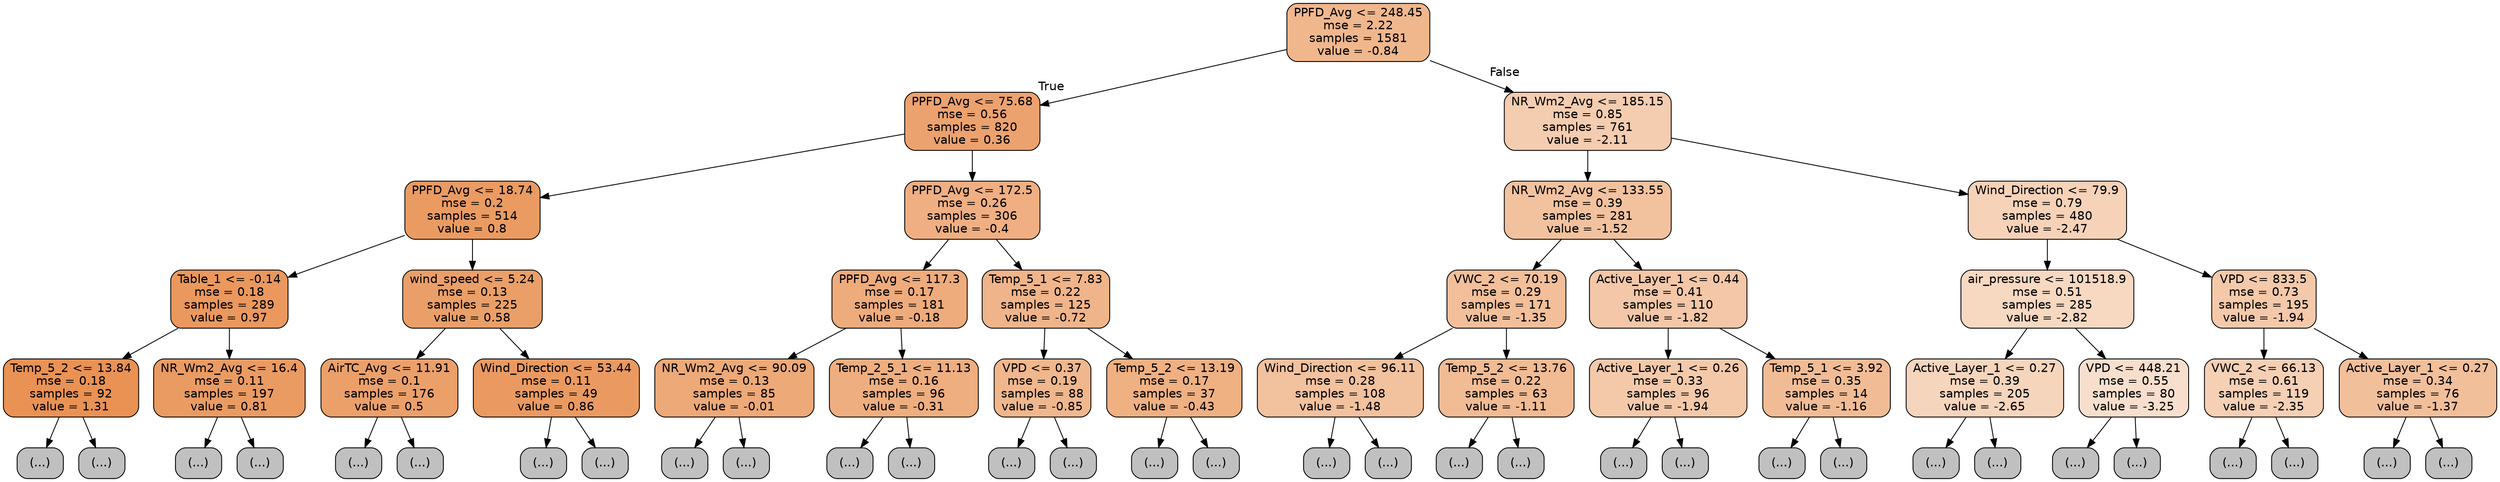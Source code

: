 digraph Tree {
node [shape=box, style="filled, rounded", color="black", fontname=helvetica] ;
edge [fontname=helvetica] ;
0 [label="PPFD_Avg <= 248.45\nmse = 2.22\nsamples = 1581\nvalue = -0.84", fillcolor="#f0b78d"] ;
1 [label="PPFD_Avg <= 75.68\nmse = 0.56\nsamples = 820\nvalue = 0.36", fillcolor="#eca26e"] ;
0 -> 1 [labeldistance=2.5, labelangle=45, headlabel="True"] ;
2 [label="PPFD_Avg <= 18.74\nmse = 0.2\nsamples = 514\nvalue = 0.8", fillcolor="#ea9b62"] ;
1 -> 2 ;
3 [label="Table_1 <= -0.14\nmse = 0.18\nsamples = 289\nvalue = 0.97", fillcolor="#ea985d"] ;
2 -> 3 ;
4 [label="Temp_5_2 <= 13.84\nmse = 0.18\nsamples = 92\nvalue = 1.31", fillcolor="#e99254"] ;
3 -> 4 ;
5 [label="(...)", fillcolor="#C0C0C0"] ;
4 -> 5 ;
186 [label="(...)", fillcolor="#C0C0C0"] ;
4 -> 186 ;
187 [label="NR_Wm2_Avg <= 16.4\nmse = 0.11\nsamples = 197\nvalue = 0.81", fillcolor="#ea9b62"] ;
3 -> 187 ;
188 [label="(...)", fillcolor="#C0C0C0"] ;
187 -> 188 ;
573 [label="(...)", fillcolor="#C0C0C0"] ;
187 -> 573 ;
580 [label="wind_speed <= 5.24\nmse = 0.13\nsamples = 225\nvalue = 0.58", fillcolor="#eb9f68"] ;
2 -> 580 ;
581 [label="AirTC_Avg <= 11.91\nmse = 0.1\nsamples = 176\nvalue = 0.5", fillcolor="#eba06a"] ;
580 -> 581 ;
582 [label="(...)", fillcolor="#C0C0C0"] ;
581 -> 582 ;
847 [label="(...)", fillcolor="#C0C0C0"] ;
581 -> 847 ;
932 [label="Wind_Direction <= 53.44\nmse = 0.11\nsamples = 49\nvalue = 0.86", fillcolor="#ea9a60"] ;
580 -> 932 ;
933 [label="(...)", fillcolor="#C0C0C0"] ;
932 -> 933 ;
982 [label="(...)", fillcolor="#C0C0C0"] ;
932 -> 982 ;
1029 [label="PPFD_Avg <= 172.5\nmse = 0.26\nsamples = 306\nvalue = -0.4", fillcolor="#efaf82"] ;
1 -> 1029 ;
1030 [label="PPFD_Avg <= 117.3\nmse = 0.17\nsamples = 181\nvalue = -0.18", fillcolor="#eeab7c"] ;
1029 -> 1030 ;
1031 [label="NR_Wm2_Avg <= 90.09\nmse = 0.13\nsamples = 85\nvalue = -0.01", fillcolor="#eda977"] ;
1030 -> 1031 ;
1032 [label="(...)", fillcolor="#C0C0C0"] ;
1031 -> 1032 ;
1199 [label="(...)", fillcolor="#C0C0C0"] ;
1031 -> 1199 ;
1200 [label="Temp_2_5_1 <= 11.13\nmse = 0.16\nsamples = 96\nvalue = -0.31", fillcolor="#eeae7f"] ;
1030 -> 1200 ;
1201 [label="(...)", fillcolor="#C0C0C0"] ;
1200 -> 1201 ;
1380 [label="(...)", fillcolor="#C0C0C0"] ;
1200 -> 1380 ;
1391 [label="Temp_5_1 <= 7.83\nmse = 0.22\nsamples = 125\nvalue = -0.72", fillcolor="#f0b48a"] ;
1029 -> 1391 ;
1392 [label="VPD <= 0.37\nmse = 0.19\nsamples = 88\nvalue = -0.85", fillcolor="#f0b78d"] ;
1391 -> 1392 ;
1393 [label="(...)", fillcolor="#C0C0C0"] ;
1392 -> 1393 ;
1424 [label="(...)", fillcolor="#C0C0C0"] ;
1392 -> 1424 ;
1567 [label="Temp_5_2 <= 13.19\nmse = 0.17\nsamples = 37\nvalue = -0.43", fillcolor="#efb082"] ;
1391 -> 1567 ;
1568 [label="(...)", fillcolor="#C0C0C0"] ;
1567 -> 1568 ;
1623 [label="(...)", fillcolor="#C0C0C0"] ;
1567 -> 1623 ;
1640 [label="NR_Wm2_Avg <= 185.15\nmse = 0.85\nsamples = 761\nvalue = -2.11", fillcolor="#f4ccaf"] ;
0 -> 1640 [labeldistance=2.5, labelangle=-45, headlabel="False"] ;
1641 [label="NR_Wm2_Avg <= 133.55\nmse = 0.39\nsamples = 281\nvalue = -1.52", fillcolor="#f2c29f"] ;
1640 -> 1641 ;
1642 [label="VWC_2 <= 70.19\nmse = 0.29\nsamples = 171\nvalue = -1.35", fillcolor="#f2bf9a"] ;
1641 -> 1642 ;
1643 [label="Wind_Direction <= 96.11\nmse = 0.28\nsamples = 108\nvalue = -1.48", fillcolor="#f2c19e"] ;
1642 -> 1643 ;
1644 [label="(...)", fillcolor="#C0C0C0"] ;
1643 -> 1644 ;
1811 [label="(...)", fillcolor="#C0C0C0"] ;
1643 -> 1811 ;
1858 [label="Temp_5_2 <= 13.76\nmse = 0.22\nsamples = 63\nvalue = -1.11", fillcolor="#f1bb94"] ;
1642 -> 1858 ;
1859 [label="(...)", fillcolor="#C0C0C0"] ;
1858 -> 1859 ;
1980 [label="(...)", fillcolor="#C0C0C0"] ;
1858 -> 1980 ;
1983 [label="Active_Layer_1 <= 0.44\nmse = 0.41\nsamples = 110\nvalue = -1.82", fillcolor="#f3c7a7"] ;
1641 -> 1983 ;
1984 [label="Active_Layer_1 <= 0.26\nmse = 0.33\nsamples = 96\nvalue = -1.94", fillcolor="#f4c9aa"] ;
1983 -> 1984 ;
1985 [label="(...)", fillcolor="#C0C0C0"] ;
1984 -> 1985 ;
2018 [label="(...)", fillcolor="#C0C0C0"] ;
1984 -> 2018 ;
2175 [label="Temp_5_1 <= 3.92\nmse = 0.35\nsamples = 14\nvalue = -1.16", fillcolor="#f1bc95"] ;
1983 -> 2175 ;
2176 [label="(...)", fillcolor="#C0C0C0"] ;
2175 -> 2176 ;
2185 [label="(...)", fillcolor="#C0C0C0"] ;
2175 -> 2185 ;
2202 [label="Wind_Direction <= 79.9\nmse = 0.79\nsamples = 480\nvalue = -2.47", fillcolor="#f6d2b8"] ;
1640 -> 2202 ;
2203 [label="air_pressure <= 101518.9\nmse = 0.51\nsamples = 285\nvalue = -2.82", fillcolor="#f7d8c1"] ;
2202 -> 2203 ;
2204 [label="Active_Layer_1 <= 0.27\nmse = 0.39\nsamples = 205\nvalue = -2.65", fillcolor="#f6d5bd"] ;
2203 -> 2204 ;
2205 [label="(...)", fillcolor="#C0C0C0"] ;
2204 -> 2205 ;
2298 [label="(...)", fillcolor="#C0C0C0"] ;
2204 -> 2298 ;
2613 [label="VPD <= 448.21\nmse = 0.55\nsamples = 80\nvalue = -3.25", fillcolor="#f8dfcd"] ;
2203 -> 2613 ;
2614 [label="(...)", fillcolor="#C0C0C0"] ;
2613 -> 2614 ;
2705 [label="(...)", fillcolor="#C0C0C0"] ;
2613 -> 2705 ;
2772 [label="VPD <= 833.5\nmse = 0.73\nsamples = 195\nvalue = -1.94", fillcolor="#f4c9aa"] ;
2202 -> 2772 ;
2773 [label="VWC_2 <= 66.13\nmse = 0.61\nsamples = 119\nvalue = -2.35", fillcolor="#f5d0b5"] ;
2772 -> 2773 ;
2774 [label="(...)", fillcolor="#C0C0C0"] ;
2773 -> 2774 ;
2887 [label="(...)", fillcolor="#C0C0C0"] ;
2773 -> 2887 ;
3010 [label="Active_Layer_1 <= 0.27\nmse = 0.34\nsamples = 76\nvalue = -1.37", fillcolor="#f2bf9b"] ;
2772 -> 3010 ;
3011 [label="(...)", fillcolor="#C0C0C0"] ;
3010 -> 3011 ;
3076 [label="(...)", fillcolor="#C0C0C0"] ;
3010 -> 3076 ;
}